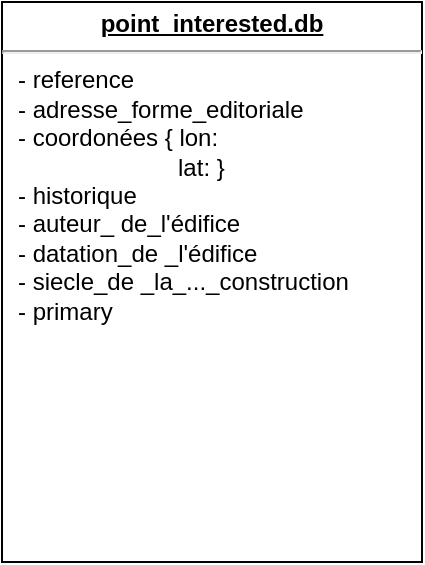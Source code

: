 <mxfile version="22.1.4" type="github">
  <diagram name="Page-1" id="SIulgqLtBxGV47W7qyev">
    <mxGraphModel dx="864" dy="594" grid="1" gridSize="10" guides="1" tooltips="1" connect="1" arrows="1" fold="1" page="1" pageScale="1" pageWidth="827" pageHeight="1169" math="0" shadow="0">
      <root>
        <mxCell id="0" />
        <mxCell id="1" parent="0" />
        <mxCell id="i5s1LHygfZpYdUsU7F8D-1" value="&lt;p style=&quot;margin:0px;margin-top:4px;text-align:center;text-decoration:underline;&quot;&gt;&lt;b&gt;point_interested.db&lt;/b&gt;&lt;br&gt;&lt;/p&gt;&lt;hr&gt;&lt;p style=&quot;margin:0px;margin-left:8px;&quot;&gt;- reference &lt;br&gt;&lt;/p&gt;&lt;p style=&quot;margin:0px;margin-left:8px;&quot;&gt;- adresse_forme_editoriale&lt;/p&gt;&lt;p style=&quot;margin:0px;margin-left:8px;&quot;&gt;- coordonées { lon:&lt;/p&gt;&lt;p style=&quot;margin:0px;margin-left:8px;&quot;&gt;&lt;span style=&quot;white-space: pre;&quot;&gt;&#x9;&lt;/span&gt;&lt;span style=&quot;white-space: pre;&quot;&gt;&#x9;&lt;/span&gt;&lt;span style=&quot;white-space: pre;&quot;&gt;&#x9;&lt;/span&gt;lat: }&lt;/p&gt;&lt;p style=&quot;margin:0px;margin-left:8px;&quot;&gt;- historique&lt;/p&gt;&lt;p style=&quot;margin:0px;margin-left:8px;&quot;&gt;- auteur_ de_l&#39;édifice&lt;/p&gt;&lt;p style=&quot;margin:0px;margin-left:8px;&quot;&gt;- datation_de _l&#39;édifice&lt;/p&gt;&lt;p style=&quot;margin:0px;margin-left:8px;&quot;&gt;- siecle_de _la_..._construction&lt;/p&gt;&lt;p style=&quot;margin:0px;margin-left:8px;&quot;&gt;- primary&lt;br&gt;&lt;/p&gt;" style="verticalAlign=top;align=left;overflow=fill;fontSize=12;fontFamily=Helvetica;html=1;whiteSpace=wrap;" vertex="1" parent="1">
          <mxGeometry x="140" y="190" width="210" height="280" as="geometry" />
        </mxCell>
      </root>
    </mxGraphModel>
  </diagram>
</mxfile>
